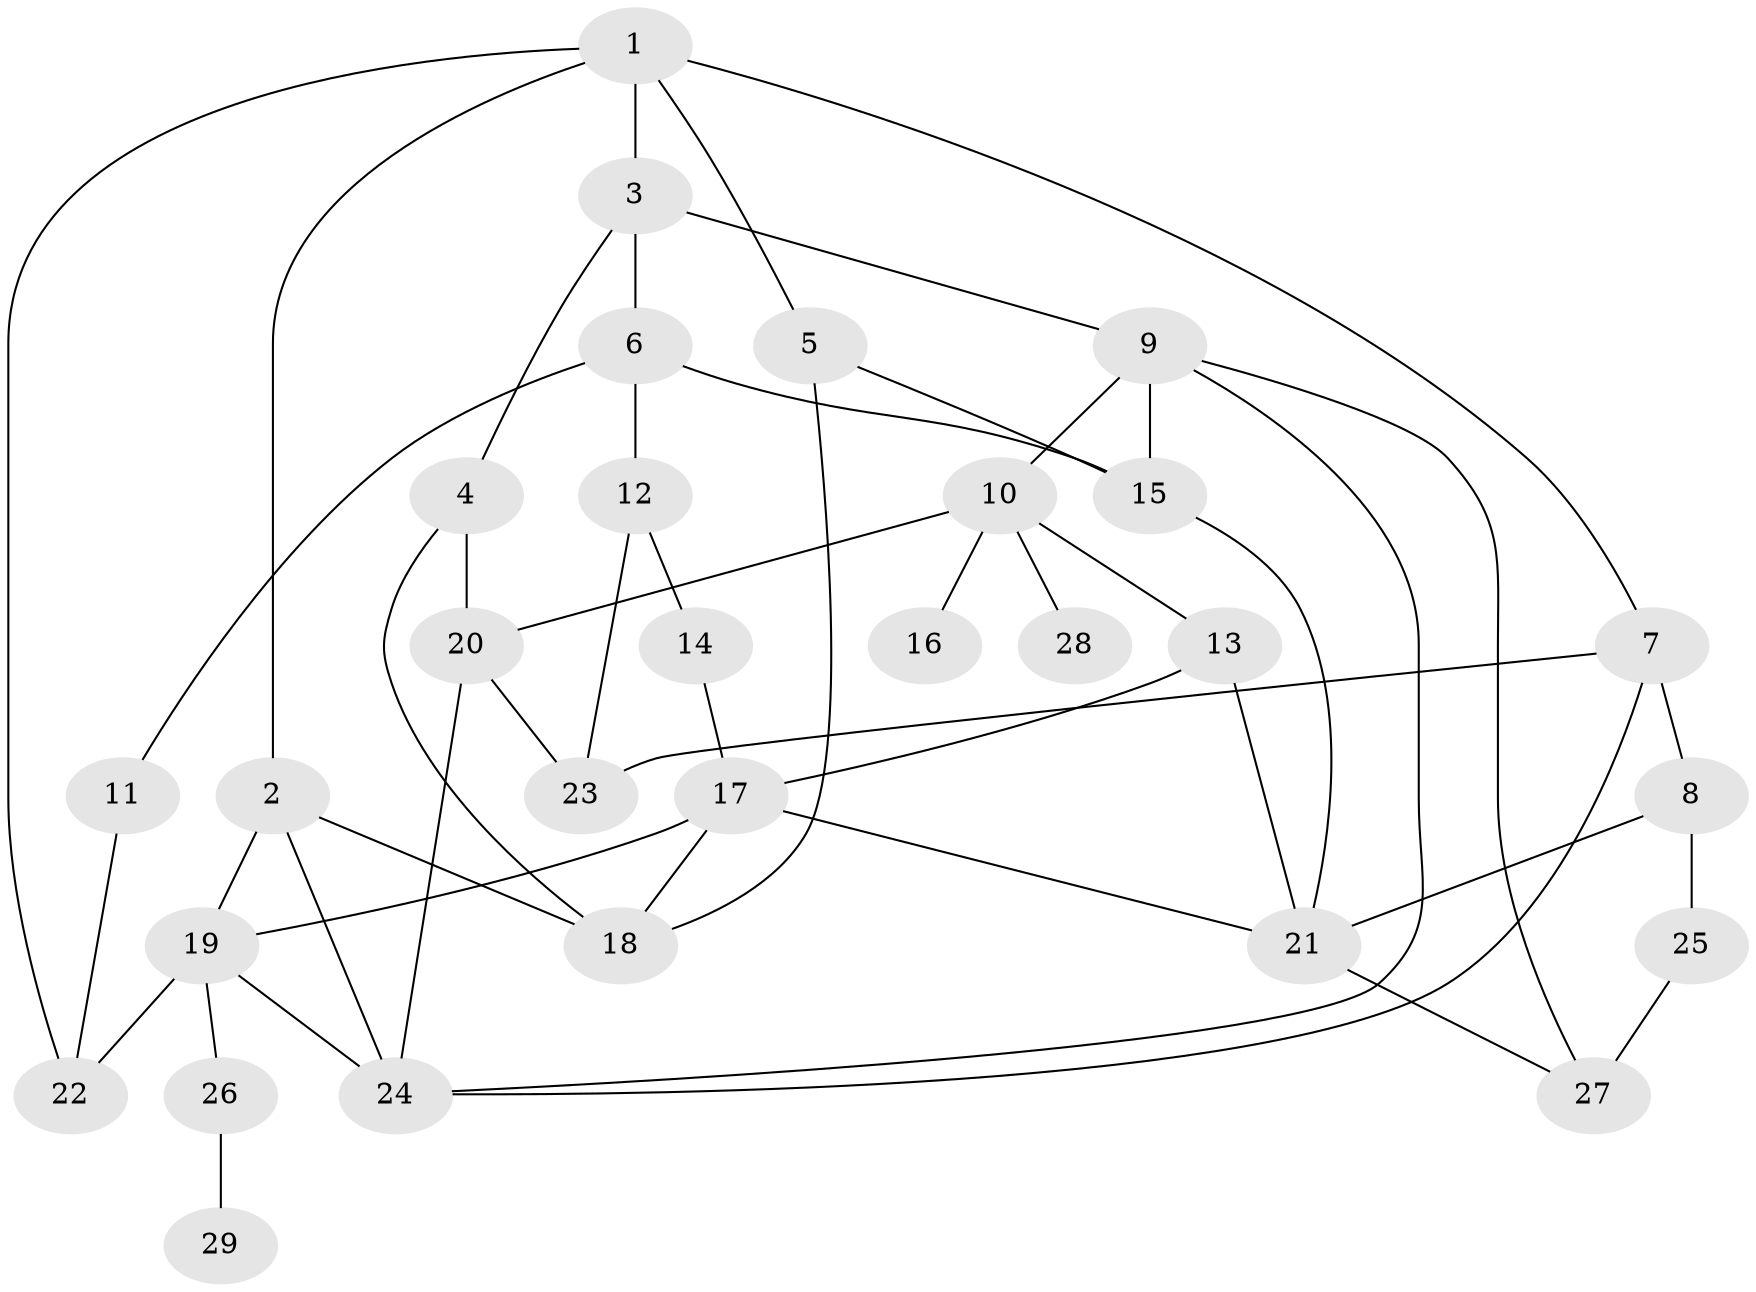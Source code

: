 // original degree distribution, {6: 0.056338028169014086, 5: 0.04225352112676056, 8: 0.014084507042253521, 1: 0.2535211267605634, 4: 0.11267605633802817, 2: 0.30985915492957744, 7: 0.014084507042253521, 3: 0.19718309859154928}
// Generated by graph-tools (version 1.1) at 2025/48/03/04/25 22:48:43]
// undirected, 29 vertices, 49 edges
graph export_dot {
  node [color=gray90,style=filled];
  1;
  2;
  3;
  4;
  5;
  6;
  7;
  8;
  9;
  10;
  11;
  12;
  13;
  14;
  15;
  16;
  17;
  18;
  19;
  20;
  21;
  22;
  23;
  24;
  25;
  26;
  27;
  28;
  29;
  1 -- 2 [weight=1.0];
  1 -- 3 [weight=2.0];
  1 -- 5 [weight=1.0];
  1 -- 7 [weight=1.0];
  1 -- 22 [weight=1.0];
  2 -- 18 [weight=1.0];
  2 -- 19 [weight=1.0];
  2 -- 24 [weight=1.0];
  3 -- 4 [weight=1.0];
  3 -- 6 [weight=3.0];
  3 -- 9 [weight=1.0];
  4 -- 18 [weight=1.0];
  4 -- 20 [weight=1.0];
  5 -- 15 [weight=1.0];
  5 -- 18 [weight=1.0];
  6 -- 11 [weight=1.0];
  6 -- 12 [weight=1.0];
  6 -- 15 [weight=1.0];
  7 -- 8 [weight=3.0];
  7 -- 23 [weight=1.0];
  7 -- 24 [weight=1.0];
  8 -- 21 [weight=2.0];
  8 -- 25 [weight=1.0];
  9 -- 10 [weight=1.0];
  9 -- 15 [weight=1.0];
  9 -- 24 [weight=1.0];
  9 -- 27 [weight=1.0];
  10 -- 13 [weight=1.0];
  10 -- 16 [weight=1.0];
  10 -- 20 [weight=1.0];
  10 -- 28 [weight=1.0];
  11 -- 22 [weight=1.0];
  12 -- 14 [weight=1.0];
  12 -- 23 [weight=1.0];
  13 -- 17 [weight=3.0];
  13 -- 21 [weight=1.0];
  14 -- 17 [weight=1.0];
  15 -- 21 [weight=1.0];
  17 -- 18 [weight=1.0];
  17 -- 19 [weight=1.0];
  17 -- 21 [weight=1.0];
  19 -- 22 [weight=1.0];
  19 -- 24 [weight=1.0];
  19 -- 26 [weight=1.0];
  20 -- 23 [weight=1.0];
  20 -- 24 [weight=1.0];
  21 -- 27 [weight=1.0];
  25 -- 27 [weight=2.0];
  26 -- 29 [weight=1.0];
}
